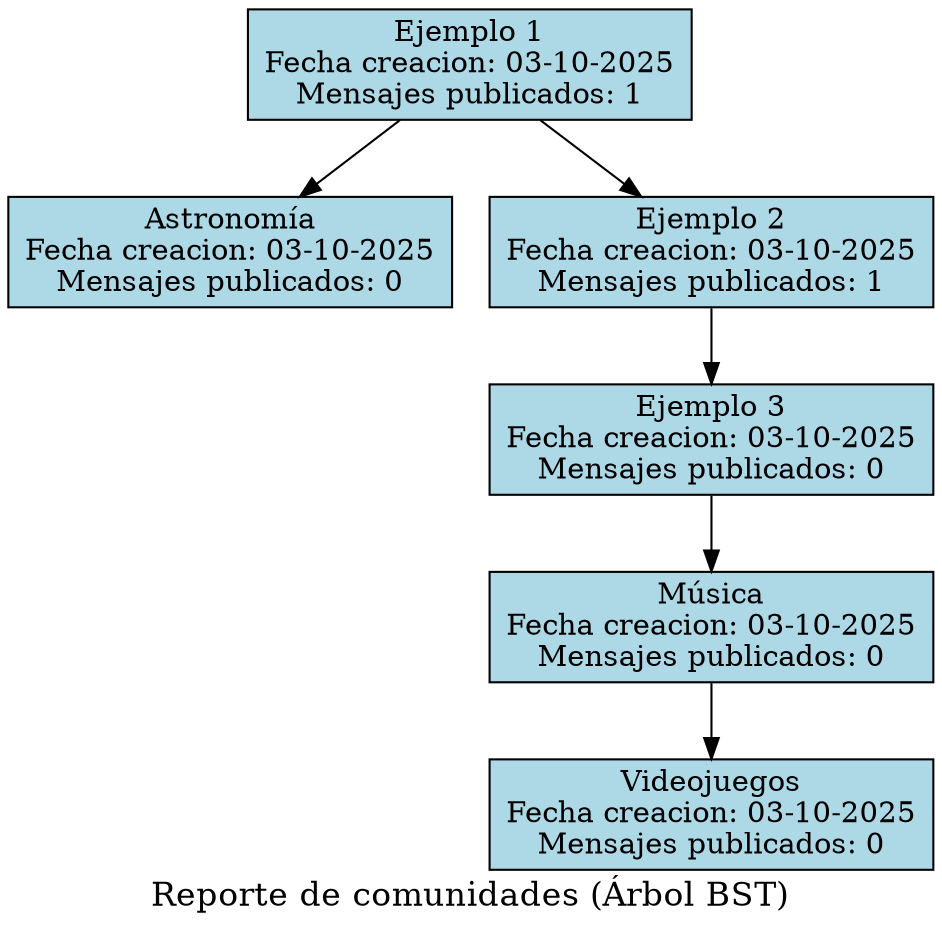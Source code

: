 digraph G {
    label="Reporte de comunidades (Árbol BST)";
    fontsize=16;
    node [shape=record, style=filled, fillcolor=lightblue];
    rankdir=TB;
    Ejemplo_1 [label="Ejemplo 1\nFecha creacion: 03-10-2025\nMensajes publicados: 1"];
    Astronomía [label="Astronomía\nFecha creacion: 03-10-2025\nMensajes publicados: 0"];
    Ejemplo_2 [label="Ejemplo 2\nFecha creacion: 03-10-2025\nMensajes publicados: 1"];
    Ejemplo_3 [label="Ejemplo 3\nFecha creacion: 03-10-2025\nMensajes publicados: 0"];
    Música [label="Música\nFecha creacion: 03-10-2025\nMensajes publicados: 0"];
    Videojuegos [label="Videojuegos\nFecha creacion: 03-10-2025\nMensajes publicados: 0"];
    Música -> Videojuegos;
    Ejemplo_3 -> Música;
    Ejemplo_2 -> Ejemplo_3;
    Ejemplo_1 -> Astronomía;
    Ejemplo_1 -> Ejemplo_2;
}
